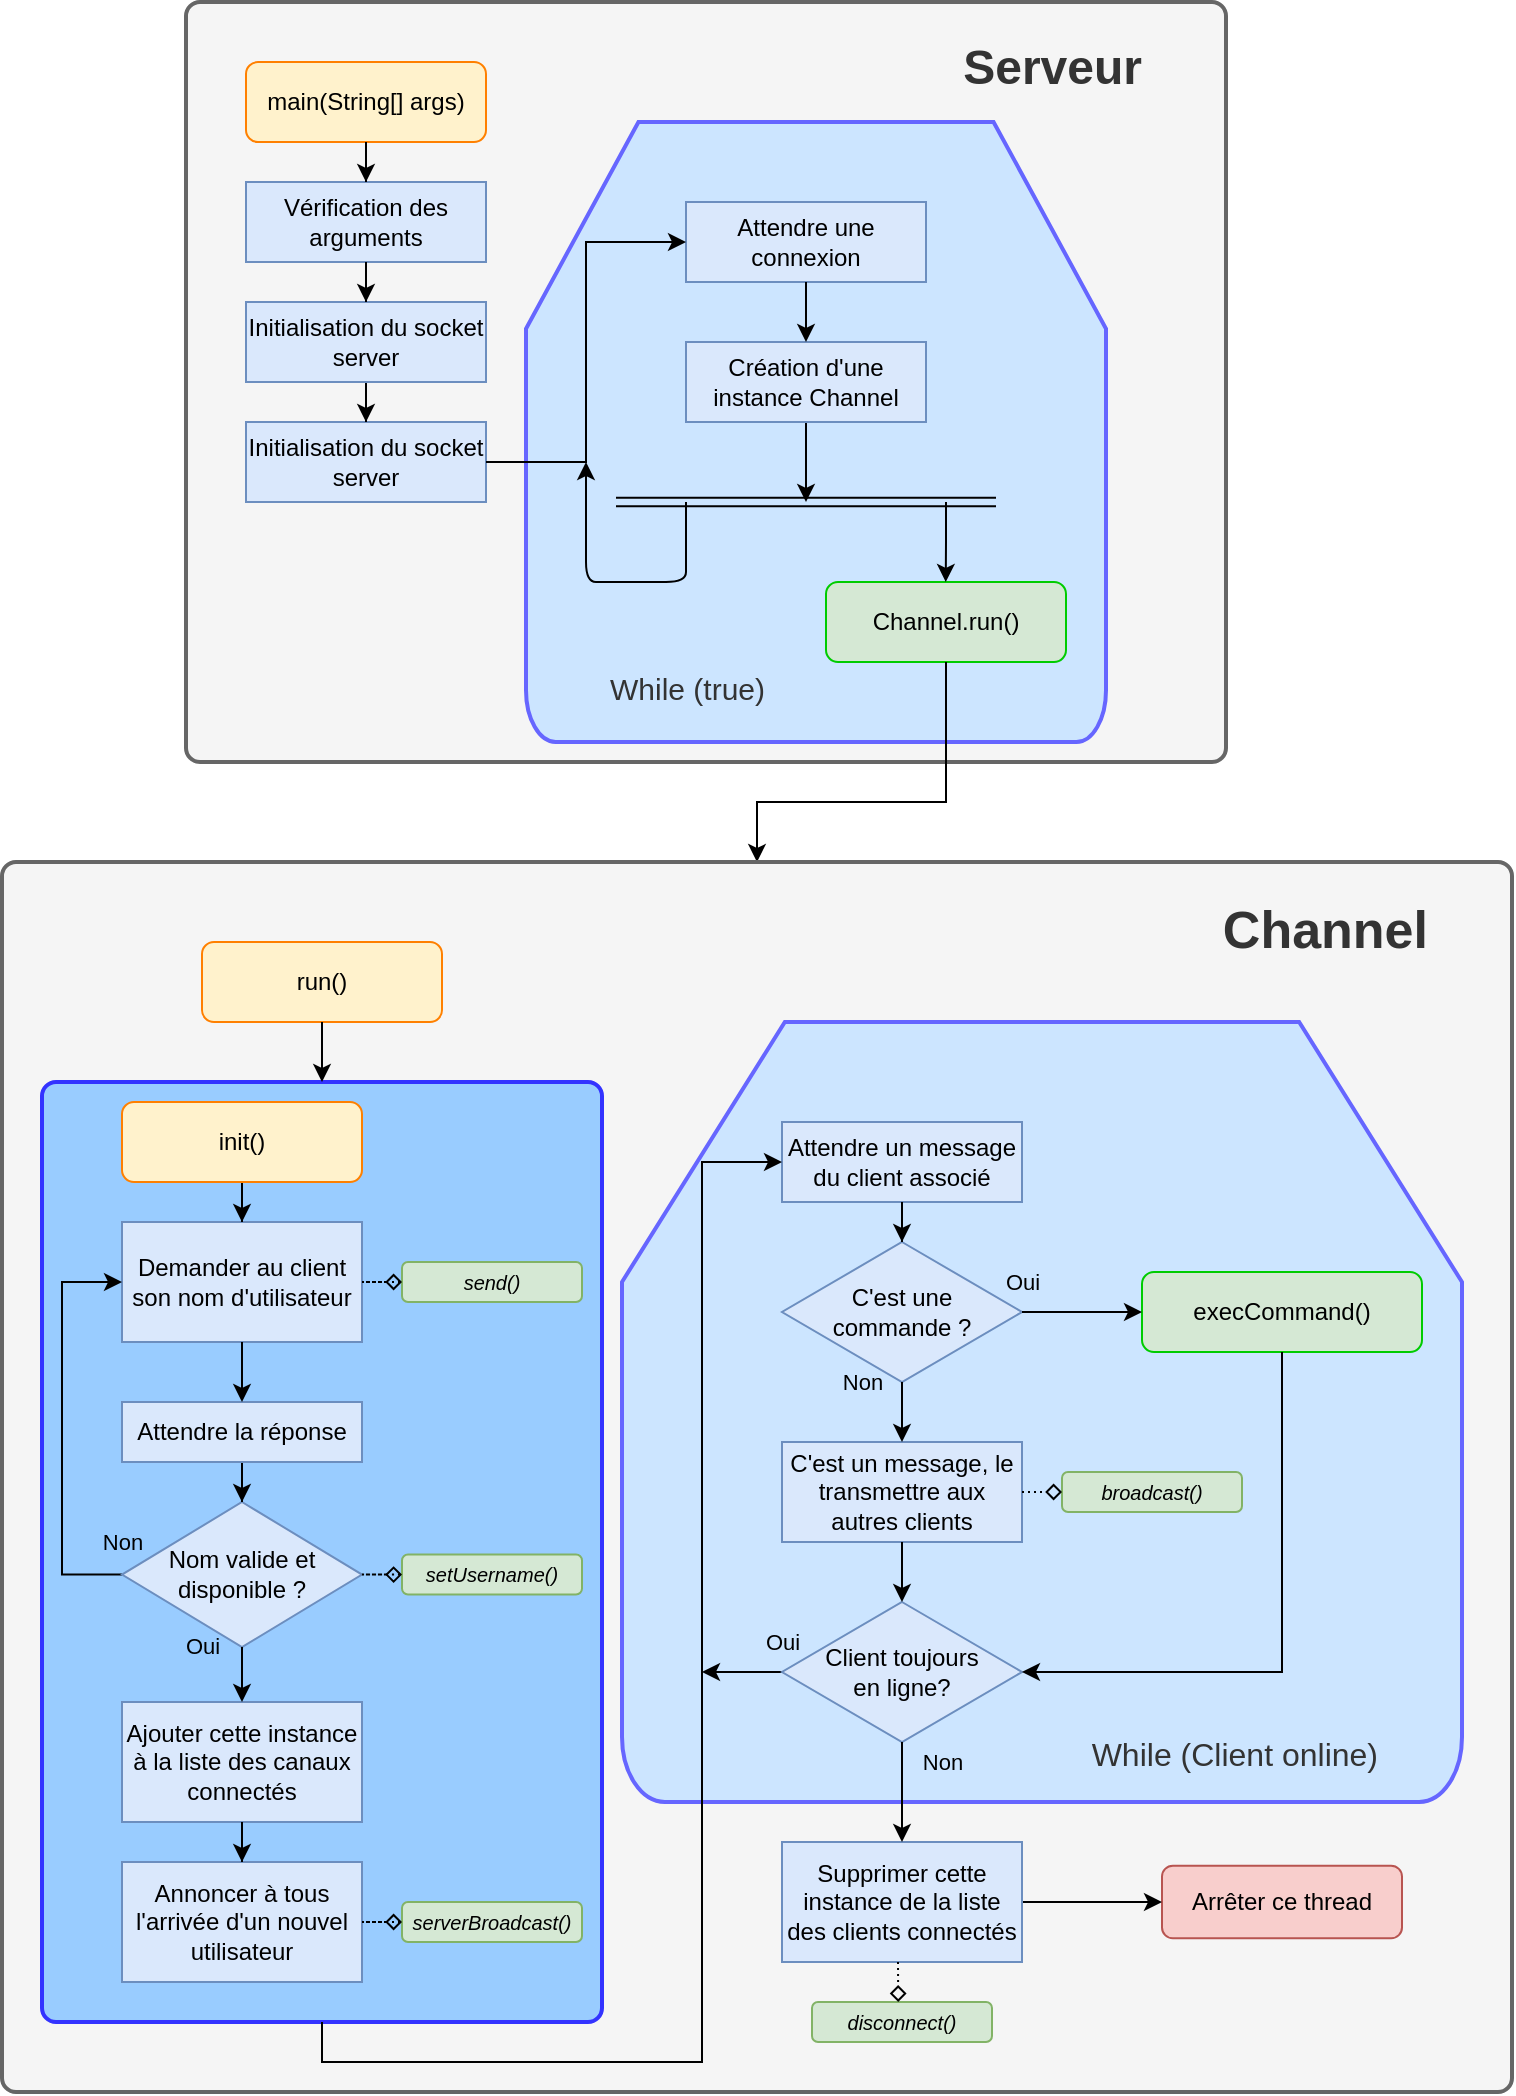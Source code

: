 <mxfile version="12.9.11" type="device"><diagram id="5h1rxUBdPQVAJvinT0sq" name="Page-1"><mxGraphModel dx="1715" dy="900" grid="1" gridSize="10" guides="1" tooltips="1" connect="1" arrows="1" fold="1" page="1" pageScale="1" pageWidth="850" pageHeight="1100" math="0" shadow="0"><root><mxCell id="0"/><mxCell id="1" parent="0"/><mxCell id="PwMnTdwQtOZvgAvBamty-66" value="" style="group" parent="1" vertex="1" connectable="0"><mxGeometry x="140" y="10" width="520" height="380" as="geometry"/></mxCell><mxCell id="PwMnTdwQtOZvgAvBamty-67" value="&lt;blockquote&gt;&lt;div style=&quot;font-size: 18px&quot; align=&quot;right&quot;&gt;&lt;b style=&quot;font-size: 24px&quot;&gt;&lt;font style=&quot;font-size: 24px&quot;&gt;Serveur&lt;/font&gt;&lt;/b&gt;&lt;/div&gt;&lt;/blockquote&gt;" style="rounded=1;whiteSpace=wrap;html=1;absoluteArcSize=1;arcSize=14;strokeWidth=2;align=right;fillColor=#f5f5f5;strokeColor=#666666;fontColor=#333333;verticalAlign=top;" parent="PwMnTdwQtOZvgAvBamty-66" vertex="1"><mxGeometry width="520" height="380" as="geometry"/></mxCell><mxCell id="PwMnTdwQtOZvgAvBamty-68" value="&lt;blockquote style=&quot;font-size: 15px&quot;&gt;&lt;font style=&quot;font-size: 15px&quot;&gt;While (true)&lt;/font&gt;&lt;/blockquote&gt;" style="strokeWidth=2;html=1;shape=mxgraph.flowchart.loop_limit;whiteSpace=wrap;fillColor=#CCE5FF;strokeColor=#6666FF;fontColor=#333333;align=left;verticalAlign=bottom;" parent="PwMnTdwQtOZvgAvBamty-66" vertex="1"><mxGeometry x="170" y="60" width="290" height="310" as="geometry"/></mxCell><mxCell id="PwMnTdwQtOZvgAvBamty-69" value="main(String[] args)" style="rounded=1;whiteSpace=wrap;html=1;fontSize=12;glass=0;strokeWidth=1;shadow=0;fillColor=#fff2cc;strokeColor=#FF8000;" parent="PwMnTdwQtOZvgAvBamty-66" vertex="1"><mxGeometry x="30" y="30" width="120" height="40" as="geometry"/></mxCell><mxCell id="PwMnTdwQtOZvgAvBamty-70" value="Vérification des arguments" style="rounded=0;whiteSpace=wrap;html=1;fillColor=#dae8fc;strokeColor=#6c8ebf;" parent="PwMnTdwQtOZvgAvBamty-66" vertex="1"><mxGeometry x="30" y="90" width="120" height="40" as="geometry"/></mxCell><mxCell id="PwMnTdwQtOZvgAvBamty-71" value="" style="edgeStyle=orthogonalEdgeStyle;rounded=0;orthogonalLoop=1;jettySize=auto;html=1;" parent="PwMnTdwQtOZvgAvBamty-66" source="PwMnTdwQtOZvgAvBamty-69" target="PwMnTdwQtOZvgAvBamty-70" edge="1"><mxGeometry relative="1" as="geometry"/></mxCell><mxCell id="PwMnTdwQtOZvgAvBamty-72" value="Initialisation du socket server" style="rounded=0;whiteSpace=wrap;html=1;fillColor=#dae8fc;strokeColor=#6c8ebf;" parent="PwMnTdwQtOZvgAvBamty-66" vertex="1"><mxGeometry x="30" y="210" width="120" height="40" as="geometry"/></mxCell><mxCell id="PwMnTdwQtOZvgAvBamty-73" value="" style="shape=link;html=1;width=4.286;anchorPointDirection=0;snapToPoint=1;orthogonalLoop=1;" parent="PwMnTdwQtOZvgAvBamty-66" edge="1"><mxGeometry width="50" height="50" relative="1" as="geometry"><mxPoint x="215" y="250" as="sourcePoint"/><mxPoint x="405" y="250" as="targetPoint"/><Array as="points"><mxPoint x="310" y="250"/></Array></mxGeometry></mxCell><mxCell id="PwMnTdwQtOZvgAvBamty-74" value="" style="edgeStyle=orthogonalEdgeStyle;rounded=0;orthogonalLoop=1;jettySize=auto;html=1;" parent="PwMnTdwQtOZvgAvBamty-66" source="PwMnTdwQtOZvgAvBamty-75" target="PwMnTdwQtOZvgAvBamty-72" edge="1"><mxGeometry relative="1" as="geometry"/></mxCell><mxCell id="PwMnTdwQtOZvgAvBamty-75" value="Initialisation du socket server" style="rounded=0;whiteSpace=wrap;html=1;fillColor=#dae8fc;strokeColor=#6c8ebf;" parent="PwMnTdwQtOZvgAvBamty-66" vertex="1"><mxGeometry x="30" y="150" width="120" height="40" as="geometry"/></mxCell><mxCell id="PwMnTdwQtOZvgAvBamty-76" value="" style="edgeStyle=orthogonalEdgeStyle;rounded=0;orthogonalLoop=1;jettySize=auto;html=1;" parent="PwMnTdwQtOZvgAvBamty-66" source="PwMnTdwQtOZvgAvBamty-70" target="PwMnTdwQtOZvgAvBamty-75" edge="1"><mxGeometry relative="1" as="geometry"/></mxCell><mxCell id="PwMnTdwQtOZvgAvBamty-77" value="Attendre une connexion" style="rounded=0;whiteSpace=wrap;html=1;fillColor=#dae8fc;strokeColor=#6c8ebf;" parent="PwMnTdwQtOZvgAvBamty-66" vertex="1"><mxGeometry x="250" y="100" width="120" height="40" as="geometry"/></mxCell><mxCell id="PwMnTdwQtOZvgAvBamty-78" style="edgeStyle=orthogonalEdgeStyle;rounded=0;orthogonalLoop=1;jettySize=auto;html=1;exitX=1;exitY=0.5;exitDx=0;exitDy=0;entryX=0;entryY=0.5;entryDx=0;entryDy=0;" parent="PwMnTdwQtOZvgAvBamty-66" source="PwMnTdwQtOZvgAvBamty-72" target="PwMnTdwQtOZvgAvBamty-77" edge="1"><mxGeometry relative="1" as="geometry"/></mxCell><mxCell id="PwMnTdwQtOZvgAvBamty-79" style="edgeStyle=orthogonalEdgeStyle;rounded=0;orthogonalLoop=1;jettySize=auto;html=1;exitX=0.5;exitY=1;exitDx=0;exitDy=0;" parent="PwMnTdwQtOZvgAvBamty-66" source="PwMnTdwQtOZvgAvBamty-80" edge="1"><mxGeometry relative="1" as="geometry"><mxPoint x="310" y="250" as="targetPoint"/></mxGeometry></mxCell><mxCell id="PwMnTdwQtOZvgAvBamty-80" value="Création d'une instance Channel" style="rounded=0;whiteSpace=wrap;html=1;fillColor=#dae8fc;strokeColor=#6c8ebf;" parent="PwMnTdwQtOZvgAvBamty-66" vertex="1"><mxGeometry x="250" y="170" width="120" height="40" as="geometry"/></mxCell><mxCell id="PwMnTdwQtOZvgAvBamty-81" value="" style="edgeStyle=orthogonalEdgeStyle;rounded=0;orthogonalLoop=1;jettySize=auto;html=1;" parent="PwMnTdwQtOZvgAvBamty-66" source="PwMnTdwQtOZvgAvBamty-77" target="PwMnTdwQtOZvgAvBamty-80" edge="1"><mxGeometry relative="1" as="geometry"/></mxCell><mxCell id="PwMnTdwQtOZvgAvBamty-82" value="Channel.run()" style="rounded=1;whiteSpace=wrap;html=1;fontSize=12;glass=0;strokeWidth=1;shadow=0;fillColor=#d5e8d4;strokeColor=#00CC00;" parent="PwMnTdwQtOZvgAvBamty-66" vertex="1"><mxGeometry x="320" y="290" width="120" height="40" as="geometry"/></mxCell><mxCell id="PwMnTdwQtOZvgAvBamty-83" value="" style="endArrow=classic;html=1;edgeStyle=orthogonalEdgeStyle;" parent="PwMnTdwQtOZvgAvBamty-66" edge="1"><mxGeometry width="50" height="50" relative="1" as="geometry"><mxPoint x="210" y="289.97" as="sourcePoint"/><mxPoint x="200" y="230" as="targetPoint"/><Array as="points"><mxPoint x="200" y="290"/></Array></mxGeometry></mxCell><mxCell id="PwMnTdwQtOZvgAvBamty-84" style="edgeStyle=orthogonalEdgeStyle;rounded=0;orthogonalLoop=1;jettySize=auto;html=1;" parent="PwMnTdwQtOZvgAvBamty-66" edge="1"><mxGeometry relative="1" as="geometry"><mxPoint x="379.88" y="290" as="targetPoint"/><mxPoint x="380" y="250" as="sourcePoint"/><Array as="points"><mxPoint x="380" y="270"/></Array></mxGeometry></mxCell><mxCell id="PwMnTdwQtOZvgAvBamty-85" value="" style="endArrow=none;html=1;edgeStyle=orthogonalEdgeStyle;" parent="PwMnTdwQtOZvgAvBamty-66" edge="1"><mxGeometry width="50" height="50" relative="1" as="geometry"><mxPoint x="210" y="290" as="sourcePoint"/><mxPoint x="250" y="250" as="targetPoint"/><Array as="points"><mxPoint x="250" y="280"/><mxPoint x="250" y="280"/></Array></mxGeometry></mxCell><mxCell id="PwMnTdwQtOZvgAvBamty-86" style="edgeStyle=orthogonalEdgeStyle;rounded=0;orthogonalLoop=1;jettySize=auto;html=1;exitX=0.5;exitY=1;exitDx=0;exitDy=0;entryX=0.5;entryY=0;entryDx=0;entryDy=0;" parent="1" source="PwMnTdwQtOZvgAvBamty-82" target="PwMnTdwQtOZvgAvBamty-2" edge="1"><mxGeometry relative="1" as="geometry"><Array as="points"><mxPoint x="520" y="410"/><mxPoint x="426" y="410"/></Array></mxGeometry></mxCell><mxCell id="PwMnTdwQtOZvgAvBamty-87" value="" style="group" parent="1" vertex="1" connectable="0"><mxGeometry x="48" y="440" width="755" height="615" as="geometry"/></mxCell><mxCell id="PwMnTdwQtOZvgAvBamty-2" value="&lt;blockquote&gt;&lt;font style=&quot;font-size: 26px&quot;&gt;&lt;b&gt;&lt;font style=&quot;font-size: 26px&quot;&gt;Channel&lt;/font&gt;&lt;/b&gt;&lt;/font&gt;&lt;/blockquote&gt;" style="rounded=1;whiteSpace=wrap;html=1;absoluteArcSize=1;arcSize=14;strokeWidth=2;fillColor=#f5f5f5;strokeColor=#666666;fontColor=#333333;verticalAlign=top;align=right;" parent="PwMnTdwQtOZvgAvBamty-87" vertex="1"><mxGeometry width="755" height="615" as="geometry"/></mxCell><mxCell id="PwMnTdwQtOZvgAvBamty-3" value="&lt;div&gt;&lt;blockquote&gt;&lt;font style=&quot;font-size: 16px&quot;&gt;While (Client online)&lt;/font&gt;&lt;br&gt;&lt;/blockquote&gt;&lt;/div&gt;" style="strokeWidth=2;html=1;shape=mxgraph.flowchart.loop_limit;whiteSpace=wrap;fillColor=#CCE5FF;strokeColor=#6666FF;fontColor=#333333;align=right;verticalAlign=bottom;" parent="PwMnTdwQtOZvgAvBamty-87" vertex="1"><mxGeometry x="310" y="80" width="420" height="390" as="geometry"/></mxCell><mxCell id="PwMnTdwQtOZvgAvBamty-4" value="run()" style="rounded=1;whiteSpace=wrap;html=1;fontSize=12;glass=0;strokeWidth=1;shadow=0;fillColor=#FFF2CC;strokeColor=#FF8000;" parent="PwMnTdwQtOZvgAvBamty-87" vertex="1"><mxGeometry x="100" y="40" width="120" height="40" as="geometry"/></mxCell><mxCell id="PwMnTdwQtOZvgAvBamty-5" value="Attendre un message du client associé" style="rounded=0;whiteSpace=wrap;html=1;fillColor=#dae8fc;strokeColor=#6c8ebf;" parent="PwMnTdwQtOZvgAvBamty-87" vertex="1"><mxGeometry x="390" y="130" width="120" height="40" as="geometry"/></mxCell><mxCell id="PwMnTdwQtOZvgAvBamty-6" value="&lt;div&gt;C'est une &lt;br&gt;&lt;/div&gt;&lt;div&gt;commande ?&lt;/div&gt;" style="rhombus;whiteSpace=wrap;html=1;fillColor=#dae8fc;strokeColor=#6c8ebf;" parent="PwMnTdwQtOZvgAvBamty-87" vertex="1"><mxGeometry x="390" y="190" width="120" height="70" as="geometry"/></mxCell><mxCell id="PwMnTdwQtOZvgAvBamty-7" value="" style="edgeStyle=orthogonalEdgeStyle;rounded=0;orthogonalLoop=1;jettySize=auto;html=1;labelBackgroundColor=none;endArrow=classic;endFill=1;" parent="PwMnTdwQtOZvgAvBamty-87" source="PwMnTdwQtOZvgAvBamty-5" target="PwMnTdwQtOZvgAvBamty-6" edge="1"><mxGeometry relative="1" as="geometry"/></mxCell><mxCell id="PwMnTdwQtOZvgAvBamty-8" value="execCommand()" style="rounded=1;whiteSpace=wrap;html=1;fontSize=12;glass=0;strokeWidth=1;shadow=0;fillColor=#d5e8d4;strokeColor=#00CC00;" parent="PwMnTdwQtOZvgAvBamty-87" vertex="1"><mxGeometry x="570" y="205" width="140" height="40" as="geometry"/></mxCell><mxCell id="PwMnTdwQtOZvgAvBamty-9" value="Oui" style="edgeStyle=orthogonalEdgeStyle;rounded=0;orthogonalLoop=1;jettySize=auto;html=1;labelBackgroundColor=none;endArrow=classic;endFill=1;entryX=0;entryY=0.5;entryDx=0;entryDy=0;" parent="PwMnTdwQtOZvgAvBamty-87" source="PwMnTdwQtOZvgAvBamty-6" target="PwMnTdwQtOZvgAvBamty-8" edge="1"><mxGeometry x="-1" y="15" relative="1" as="geometry"><mxPoint x="590" y="225" as="targetPoint"/><mxPoint as="offset"/></mxGeometry></mxCell><mxCell id="PwMnTdwQtOZvgAvBamty-10" value="C'est un message, le transmettre aux autres clients" style="rounded=0;whiteSpace=wrap;html=1;fillColor=#dae8fc;strokeColor=#6c8ebf;" parent="PwMnTdwQtOZvgAvBamty-87" vertex="1"><mxGeometry x="390" y="290" width="120" height="50" as="geometry"/></mxCell><mxCell id="PwMnTdwQtOZvgAvBamty-11" value="Non" style="edgeStyle=orthogonalEdgeStyle;rounded=0;orthogonalLoop=1;jettySize=auto;html=1;exitX=0.5;exitY=1;exitDx=0;exitDy=0;labelBackgroundColor=none;endArrow=classic;endFill=1;entryX=0.5;entryY=0;entryDx=0;entryDy=0;" parent="PwMnTdwQtOZvgAvBamty-87" source="PwMnTdwQtOZvgAvBamty-6" target="PwMnTdwQtOZvgAvBamty-10" edge="1"><mxGeometry x="-1" y="-20" relative="1" as="geometry"><mxPoint x="450" y="290" as="targetPoint"/><mxPoint as="offset"/></mxGeometry></mxCell><mxCell id="PwMnTdwQtOZvgAvBamty-12" value="&lt;i&gt;&lt;font style=&quot;font-size: 10px&quot;&gt;broadcast()&lt;/font&gt;&lt;/i&gt;" style="rounded=1;whiteSpace=wrap;html=1;fontSize=12;glass=0;strokeWidth=1;shadow=0;fillColor=#d5e8d4;strokeColor=#82b366;verticalAlign=middle;" parent="PwMnTdwQtOZvgAvBamty-87" vertex="1"><mxGeometry x="530" y="305" width="90" height="20" as="geometry"/></mxCell><mxCell id="PwMnTdwQtOZvgAvBamty-13" value="" style="edgeStyle=orthogonalEdgeStyle;rounded=0;orthogonalLoop=1;jettySize=auto;html=1;dashed=1;dashPattern=1 2;labelBackgroundColor=none;endArrow=diamond;endFill=0;entryX=0;entryY=0.5;entryDx=0;entryDy=0;exitX=1;exitY=0.5;exitDx=0;exitDy=0;" parent="PwMnTdwQtOZvgAvBamty-87" source="PwMnTdwQtOZvgAvBamty-10" target="PwMnTdwQtOZvgAvBamty-12" edge="1"><mxGeometry relative="1" as="geometry"><mxPoint x="520" y="315" as="sourcePoint"/><mxPoint x="530.07" y="314.71" as="targetPoint"/></mxGeometry></mxCell><mxCell id="PwMnTdwQtOZvgAvBamty-14" value="Oui" style="edgeStyle=orthogonalEdgeStyle;rounded=0;orthogonalLoop=1;jettySize=auto;html=1;exitX=0;exitY=0.5;exitDx=0;exitDy=0;labelBackgroundColor=none;endArrow=classic;endFill=1;" parent="PwMnTdwQtOZvgAvBamty-87" source="PwMnTdwQtOZvgAvBamty-15" edge="1"><mxGeometry x="-1" y="-15" relative="1" as="geometry"><mxPoint x="350" y="405" as="targetPoint"/><mxPoint as="offset"/></mxGeometry></mxCell><mxCell id="PwMnTdwQtOZvgAvBamty-15" value="&lt;div&gt;Client toujours&lt;br&gt;&lt;/div&gt;&lt;div&gt;en ligne?&lt;/div&gt;" style="rhombus;whiteSpace=wrap;html=1;fillColor=#dae8fc;strokeColor=#6c8ebf;" parent="PwMnTdwQtOZvgAvBamty-87" vertex="1"><mxGeometry x="390" y="370" width="120" height="70" as="geometry"/></mxCell><mxCell id="PwMnTdwQtOZvgAvBamty-16" value="" style="edgeStyle=orthogonalEdgeStyle;rounded=0;orthogonalLoop=1;jettySize=auto;html=1;labelBackgroundColor=none;endArrow=classic;endFill=1;entryX=1;entryY=0.5;entryDx=0;entryDy=0;" parent="PwMnTdwQtOZvgAvBamty-87" source="PwMnTdwQtOZvgAvBamty-8" target="PwMnTdwQtOZvgAvBamty-15" edge="1"><mxGeometry relative="1" as="geometry"><mxPoint x="630" y="325" as="targetPoint"/><Array as="points"><mxPoint x="640" y="405"/></Array></mxGeometry></mxCell><mxCell id="PwMnTdwQtOZvgAvBamty-17" value="" style="edgeStyle=orthogonalEdgeStyle;rounded=0;orthogonalLoop=1;jettySize=auto;html=1;labelBackgroundColor=none;endArrow=classic;endFill=1;" parent="PwMnTdwQtOZvgAvBamty-87" source="PwMnTdwQtOZvgAvBamty-10" target="PwMnTdwQtOZvgAvBamty-15" edge="1"><mxGeometry relative="1" as="geometry"/></mxCell><mxCell id="PwMnTdwQtOZvgAvBamty-18" value="" style="group" parent="PwMnTdwQtOZvgAvBamty-87" vertex="1" connectable="0"><mxGeometry x="20" y="110" width="280" height="470" as="geometry"/></mxCell><mxCell id="PwMnTdwQtOZvgAvBamty-19" value="" style="rounded=1;whiteSpace=wrap;html=1;absoluteArcSize=1;arcSize=14;strokeWidth=2;fillColor=#99CCFF;strokeColor=#3333FF;" parent="PwMnTdwQtOZvgAvBamty-18" vertex="1"><mxGeometry width="280" height="470" as="geometry"/></mxCell><mxCell id="PwMnTdwQtOZvgAvBamty-20" value="Demander au client son nom d'utilisateur" style="rounded=0;whiteSpace=wrap;html=1;fillColor=#dae8fc;strokeColor=#6c8ebf;" parent="PwMnTdwQtOZvgAvBamty-18" vertex="1"><mxGeometry x="40" y="70" width="120" height="60" as="geometry"/></mxCell><mxCell id="PwMnTdwQtOZvgAvBamty-21" value="Non" style="edgeStyle=orthogonalEdgeStyle;rounded=0;orthogonalLoop=1;jettySize=auto;html=1;labelBackgroundColor=none;" parent="PwMnTdwQtOZvgAvBamty-18" source="PwMnTdwQtOZvgAvBamty-22" edge="1"><mxGeometry x="-0.551" y="-30" relative="1" as="geometry"><mxPoint x="40" y="100" as="targetPoint"/><Array as="points"><mxPoint x="10" y="246"/><mxPoint x="10" y="100"/></Array><mxPoint as="offset"/></mxGeometry></mxCell><mxCell id="PwMnTdwQtOZvgAvBamty-22" value="Nom valide et disponible ?" style="rhombus;whiteSpace=wrap;html=1;fillColor=#dae8fc;strokeColor=#6c8ebf;" parent="PwMnTdwQtOZvgAvBamty-18" vertex="1"><mxGeometry x="40" y="210" width="120" height="72.56" as="geometry"/></mxCell><mxCell id="PwMnTdwQtOZvgAvBamty-23" value="" style="edgeStyle=orthogonalEdgeStyle;rounded=0;orthogonalLoop=1;jettySize=auto;html=1;" parent="PwMnTdwQtOZvgAvBamty-18" source="PwMnTdwQtOZvgAvBamty-24" target="PwMnTdwQtOZvgAvBamty-22" edge="1"><mxGeometry relative="1" as="geometry"/></mxCell><mxCell id="PwMnTdwQtOZvgAvBamty-24" value="Attendre la réponse" style="rounded=0;whiteSpace=wrap;html=1;fillColor=#dae8fc;strokeColor=#6c8ebf;" parent="PwMnTdwQtOZvgAvBamty-18" vertex="1"><mxGeometry x="40" y="160" width="120" height="30" as="geometry"/></mxCell><mxCell id="PwMnTdwQtOZvgAvBamty-25" value="" style="edgeStyle=orthogonalEdgeStyle;rounded=0;orthogonalLoop=1;jettySize=auto;html=1;entryX=0.5;entryY=0;entryDx=0;entryDy=0;" parent="PwMnTdwQtOZvgAvBamty-18" source="PwMnTdwQtOZvgAvBamty-20" target="PwMnTdwQtOZvgAvBamty-24" edge="1"><mxGeometry relative="1" as="geometry"><mxPoint x="100" y="210" as="targetPoint"/></mxGeometry></mxCell><mxCell id="PwMnTdwQtOZvgAvBamty-26" value="Ajouter cette instance à la liste des canaux connectés" style="rounded=0;whiteSpace=wrap;html=1;fillColor=#dae8fc;strokeColor=#6c8ebf;" parent="PwMnTdwQtOZvgAvBamty-18" vertex="1"><mxGeometry x="40" y="310" width="120" height="60" as="geometry"/></mxCell><mxCell id="PwMnTdwQtOZvgAvBamty-27" value="Annoncer à tous l'arrivée d'un nouvel utilisateur" style="rounded=0;whiteSpace=wrap;html=1;fillColor=#dae8fc;strokeColor=#6c8ebf;" parent="PwMnTdwQtOZvgAvBamty-18" vertex="1"><mxGeometry x="40" y="390" width="120" height="60" as="geometry"/></mxCell><mxCell id="PwMnTdwQtOZvgAvBamty-28" value="" style="edgeStyle=orthogonalEdgeStyle;rounded=0;orthogonalLoop=1;jettySize=auto;html=1;labelBackgroundColor=none;" parent="PwMnTdwQtOZvgAvBamty-18" source="PwMnTdwQtOZvgAvBamty-26" target="PwMnTdwQtOZvgAvBamty-27" edge="1"><mxGeometry relative="1" as="geometry"/></mxCell><mxCell id="PwMnTdwQtOZvgAvBamty-29" value="Oui" style="edgeStyle=orthogonalEdgeStyle;rounded=0;orthogonalLoop=1;jettySize=auto;html=1;labelBackgroundColor=none;" parent="PwMnTdwQtOZvgAvBamty-18" source="PwMnTdwQtOZvgAvBamty-22" target="PwMnTdwQtOZvgAvBamty-26" edge="1"><mxGeometry x="0.24" y="21" relative="1" as="geometry"><mxPoint x="-41" y="-8" as="offset"/></mxGeometry></mxCell><mxCell id="PwMnTdwQtOZvgAvBamty-30" value="" style="edgeStyle=orthogonalEdgeStyle;rounded=0;orthogonalLoop=1;jettySize=auto;html=1;labelBackgroundColor=none;" parent="PwMnTdwQtOZvgAvBamty-18" source="PwMnTdwQtOZvgAvBamty-31" target="PwMnTdwQtOZvgAvBamty-20" edge="1"><mxGeometry relative="1" as="geometry"/></mxCell><mxCell id="PwMnTdwQtOZvgAvBamty-31" value="init()" style="rounded=1;whiteSpace=wrap;html=1;fontSize=12;glass=0;strokeWidth=1;shadow=0;fillColor=#FFF2CC;strokeColor=#FF8000;" parent="PwMnTdwQtOZvgAvBamty-18" vertex="1"><mxGeometry x="40" y="10" width="120" height="40" as="geometry"/></mxCell><mxCell id="PwMnTdwQtOZvgAvBamty-32" value="&lt;i&gt;&lt;font style=&quot;font-size: 10px&quot;&gt;serverBroadcast()&lt;/font&gt;&lt;/i&gt;" style="rounded=1;whiteSpace=wrap;html=1;fontSize=12;glass=0;strokeWidth=1;shadow=0;fillColor=#d5e8d4;strokeColor=#82b366;verticalAlign=middle;" parent="PwMnTdwQtOZvgAvBamty-18" vertex="1"><mxGeometry x="180" y="410" width="90" height="20" as="geometry"/></mxCell><mxCell id="PwMnTdwQtOZvgAvBamty-33" value="" style="edgeStyle=orthogonalEdgeStyle;rounded=0;orthogonalLoop=1;jettySize=auto;html=1;dashed=1;dashPattern=1 2;labelBackgroundColor=none;endArrow=diamond;endFill=0;" parent="PwMnTdwQtOZvgAvBamty-18" source="PwMnTdwQtOZvgAvBamty-27" target="PwMnTdwQtOZvgAvBamty-32" edge="1"><mxGeometry relative="1" as="geometry"/></mxCell><mxCell id="PwMnTdwQtOZvgAvBamty-34" value="&lt;font style=&quot;font-size: 10px&quot;&gt;&lt;i&gt;&lt;font style=&quot;font-size: 10px&quot;&gt;send()&lt;/font&gt;&lt;/i&gt;&lt;/font&gt;" style="rounded=1;whiteSpace=wrap;html=1;fontSize=12;glass=0;strokeWidth=1;shadow=0;fillColor=#d5e8d4;strokeColor=#82b366;verticalAlign=middle;" parent="PwMnTdwQtOZvgAvBamty-18" vertex="1"><mxGeometry x="180" y="90" width="90" height="20" as="geometry"/></mxCell><mxCell id="PwMnTdwQtOZvgAvBamty-35" value="&lt;i&gt;&lt;font style=&quot;font-size: 10px&quot;&gt;setUsername()&lt;/font&gt;&lt;/i&gt;" style="rounded=1;whiteSpace=wrap;html=1;fontSize=12;glass=0;strokeWidth=1;shadow=0;fillColor=#d5e8d4;strokeColor=#82b366;verticalAlign=middle;" parent="PwMnTdwQtOZvgAvBamty-18" vertex="1"><mxGeometry x="180" y="236.28" width="90" height="20" as="geometry"/></mxCell><mxCell id="PwMnTdwQtOZvgAvBamty-36" value="" style="edgeStyle=orthogonalEdgeStyle;rounded=0;orthogonalLoop=1;jettySize=auto;html=1;labelBackgroundColor=none;dashed=1;dashPattern=1 2;endArrow=diamond;endFill=0;" parent="PwMnTdwQtOZvgAvBamty-18" source="PwMnTdwQtOZvgAvBamty-20" target="PwMnTdwQtOZvgAvBamty-34" edge="1"><mxGeometry relative="1" as="geometry"/></mxCell><mxCell id="PwMnTdwQtOZvgAvBamty-37" value="" style="edgeStyle=orthogonalEdgeStyle;rounded=0;orthogonalLoop=1;jettySize=auto;html=1;dashed=1;dashPattern=1 2;labelBackgroundColor=none;endArrow=diamond;endFill=0;" parent="PwMnTdwQtOZvgAvBamty-18" source="PwMnTdwQtOZvgAvBamty-22" target="PwMnTdwQtOZvgAvBamty-35" edge="1"><mxGeometry relative="1" as="geometry"/></mxCell><mxCell id="PwMnTdwQtOZvgAvBamty-38" style="edgeStyle=orthogonalEdgeStyle;rounded=0;orthogonalLoop=1;jettySize=auto;html=1;entryX=0.5;entryY=0;entryDx=0;entryDy=0;labelBackgroundColor=none;endArrow=classic;endFill=1;" parent="PwMnTdwQtOZvgAvBamty-87" source="PwMnTdwQtOZvgAvBamty-4" target="PwMnTdwQtOZvgAvBamty-19" edge="1"><mxGeometry relative="1" as="geometry"/></mxCell><mxCell id="PwMnTdwQtOZvgAvBamty-39" style="edgeStyle=orthogonalEdgeStyle;rounded=0;orthogonalLoop=1;jettySize=auto;html=1;exitX=0.5;exitY=1;exitDx=0;exitDy=0;labelBackgroundColor=none;endArrow=classic;endFill=1;entryX=0;entryY=0.5;entryDx=0;entryDy=0;" parent="PwMnTdwQtOZvgAvBamty-87" source="PwMnTdwQtOZvgAvBamty-19" target="PwMnTdwQtOZvgAvBamty-5" edge="1"><mxGeometry relative="1" as="geometry"><mxPoint x="360" y="100" as="targetPoint"/><Array as="points"><mxPoint x="160" y="600"/><mxPoint x="350" y="600"/><mxPoint x="350" y="150"/></Array></mxGeometry></mxCell><mxCell id="PwMnTdwQtOZvgAvBamty-40" value="Arrêter ce thread" style="rounded=1;whiteSpace=wrap;html=1;fontSize=12;glass=0;strokeWidth=1;shadow=0;fillColor=#f8cecc;strokeColor=#b85450;" parent="PwMnTdwQtOZvgAvBamty-87" vertex="1"><mxGeometry x="580" y="501.864" width="120" height="36.279" as="geometry"/></mxCell><mxCell id="PwMnTdwQtOZvgAvBamty-41" style="edgeStyle=orthogonalEdgeStyle;rounded=0;orthogonalLoop=1;jettySize=auto;html=1;exitX=1;exitY=0.5;exitDx=0;exitDy=0;labelBackgroundColor=none;endArrow=classic;endFill=1;entryX=0;entryY=0.5;entryDx=0;entryDy=0;" parent="PwMnTdwQtOZvgAvBamty-87" source="PwMnTdwQtOZvgAvBamty-42" target="PwMnTdwQtOZvgAvBamty-40" edge="1"><mxGeometry relative="1" as="geometry"/></mxCell><mxCell id="PwMnTdwQtOZvgAvBamty-42" value="Supprimer cette instance de la liste des clients connectés" style="rounded=0;whiteSpace=wrap;html=1;fillColor=#dae8fc;strokeColor=#6c8ebf;" parent="PwMnTdwQtOZvgAvBamty-87" vertex="1"><mxGeometry x="390" y="490" width="120" height="60" as="geometry"/></mxCell><mxCell id="PwMnTdwQtOZvgAvBamty-43" value="&lt;font style=&quot;font-size: 10px&quot;&gt;&lt;i&gt;disconnect()&lt;/i&gt;&lt;/font&gt;" style="rounded=1;whiteSpace=wrap;html=1;fontSize=12;glass=0;strokeWidth=1;shadow=0;fillColor=#d5e8d4;strokeColor=#82b366;verticalAlign=middle;" parent="PwMnTdwQtOZvgAvBamty-87" vertex="1"><mxGeometry x="405" y="570" width="90" height="20" as="geometry"/></mxCell><mxCell id="PwMnTdwQtOZvgAvBamty-44" value="" style="edgeStyle=orthogonalEdgeStyle;rounded=0;orthogonalLoop=1;jettySize=auto;html=1;dashed=1;dashPattern=1 2;labelBackgroundColor=none;endArrow=diamond;endFill=0;entryX=0.479;entryY=-0.003;entryDx=0;entryDy=0;entryPerimeter=0;" parent="PwMnTdwQtOZvgAvBamty-87" target="PwMnTdwQtOZvgAvBamty-43" edge="1"><mxGeometry relative="1" as="geometry"><mxPoint x="448" y="550" as="sourcePoint"/><mxPoint x="390" y="550.0" as="targetPoint"/></mxGeometry></mxCell><mxCell id="PwMnTdwQtOZvgAvBamty-45" value="Non" style="edgeStyle=orthogonalEdgeStyle;rounded=0;orthogonalLoop=1;jettySize=auto;html=1;labelBackgroundColor=none;endArrow=classic;endFill=1;" parent="PwMnTdwQtOZvgAvBamty-87" source="PwMnTdwQtOZvgAvBamty-15" target="PwMnTdwQtOZvgAvBamty-42" edge="1"><mxGeometry x="-0.6" y="20" relative="1" as="geometry"><mxPoint as="offset"/></mxGeometry></mxCell></root></mxGraphModel></diagram></mxfile>